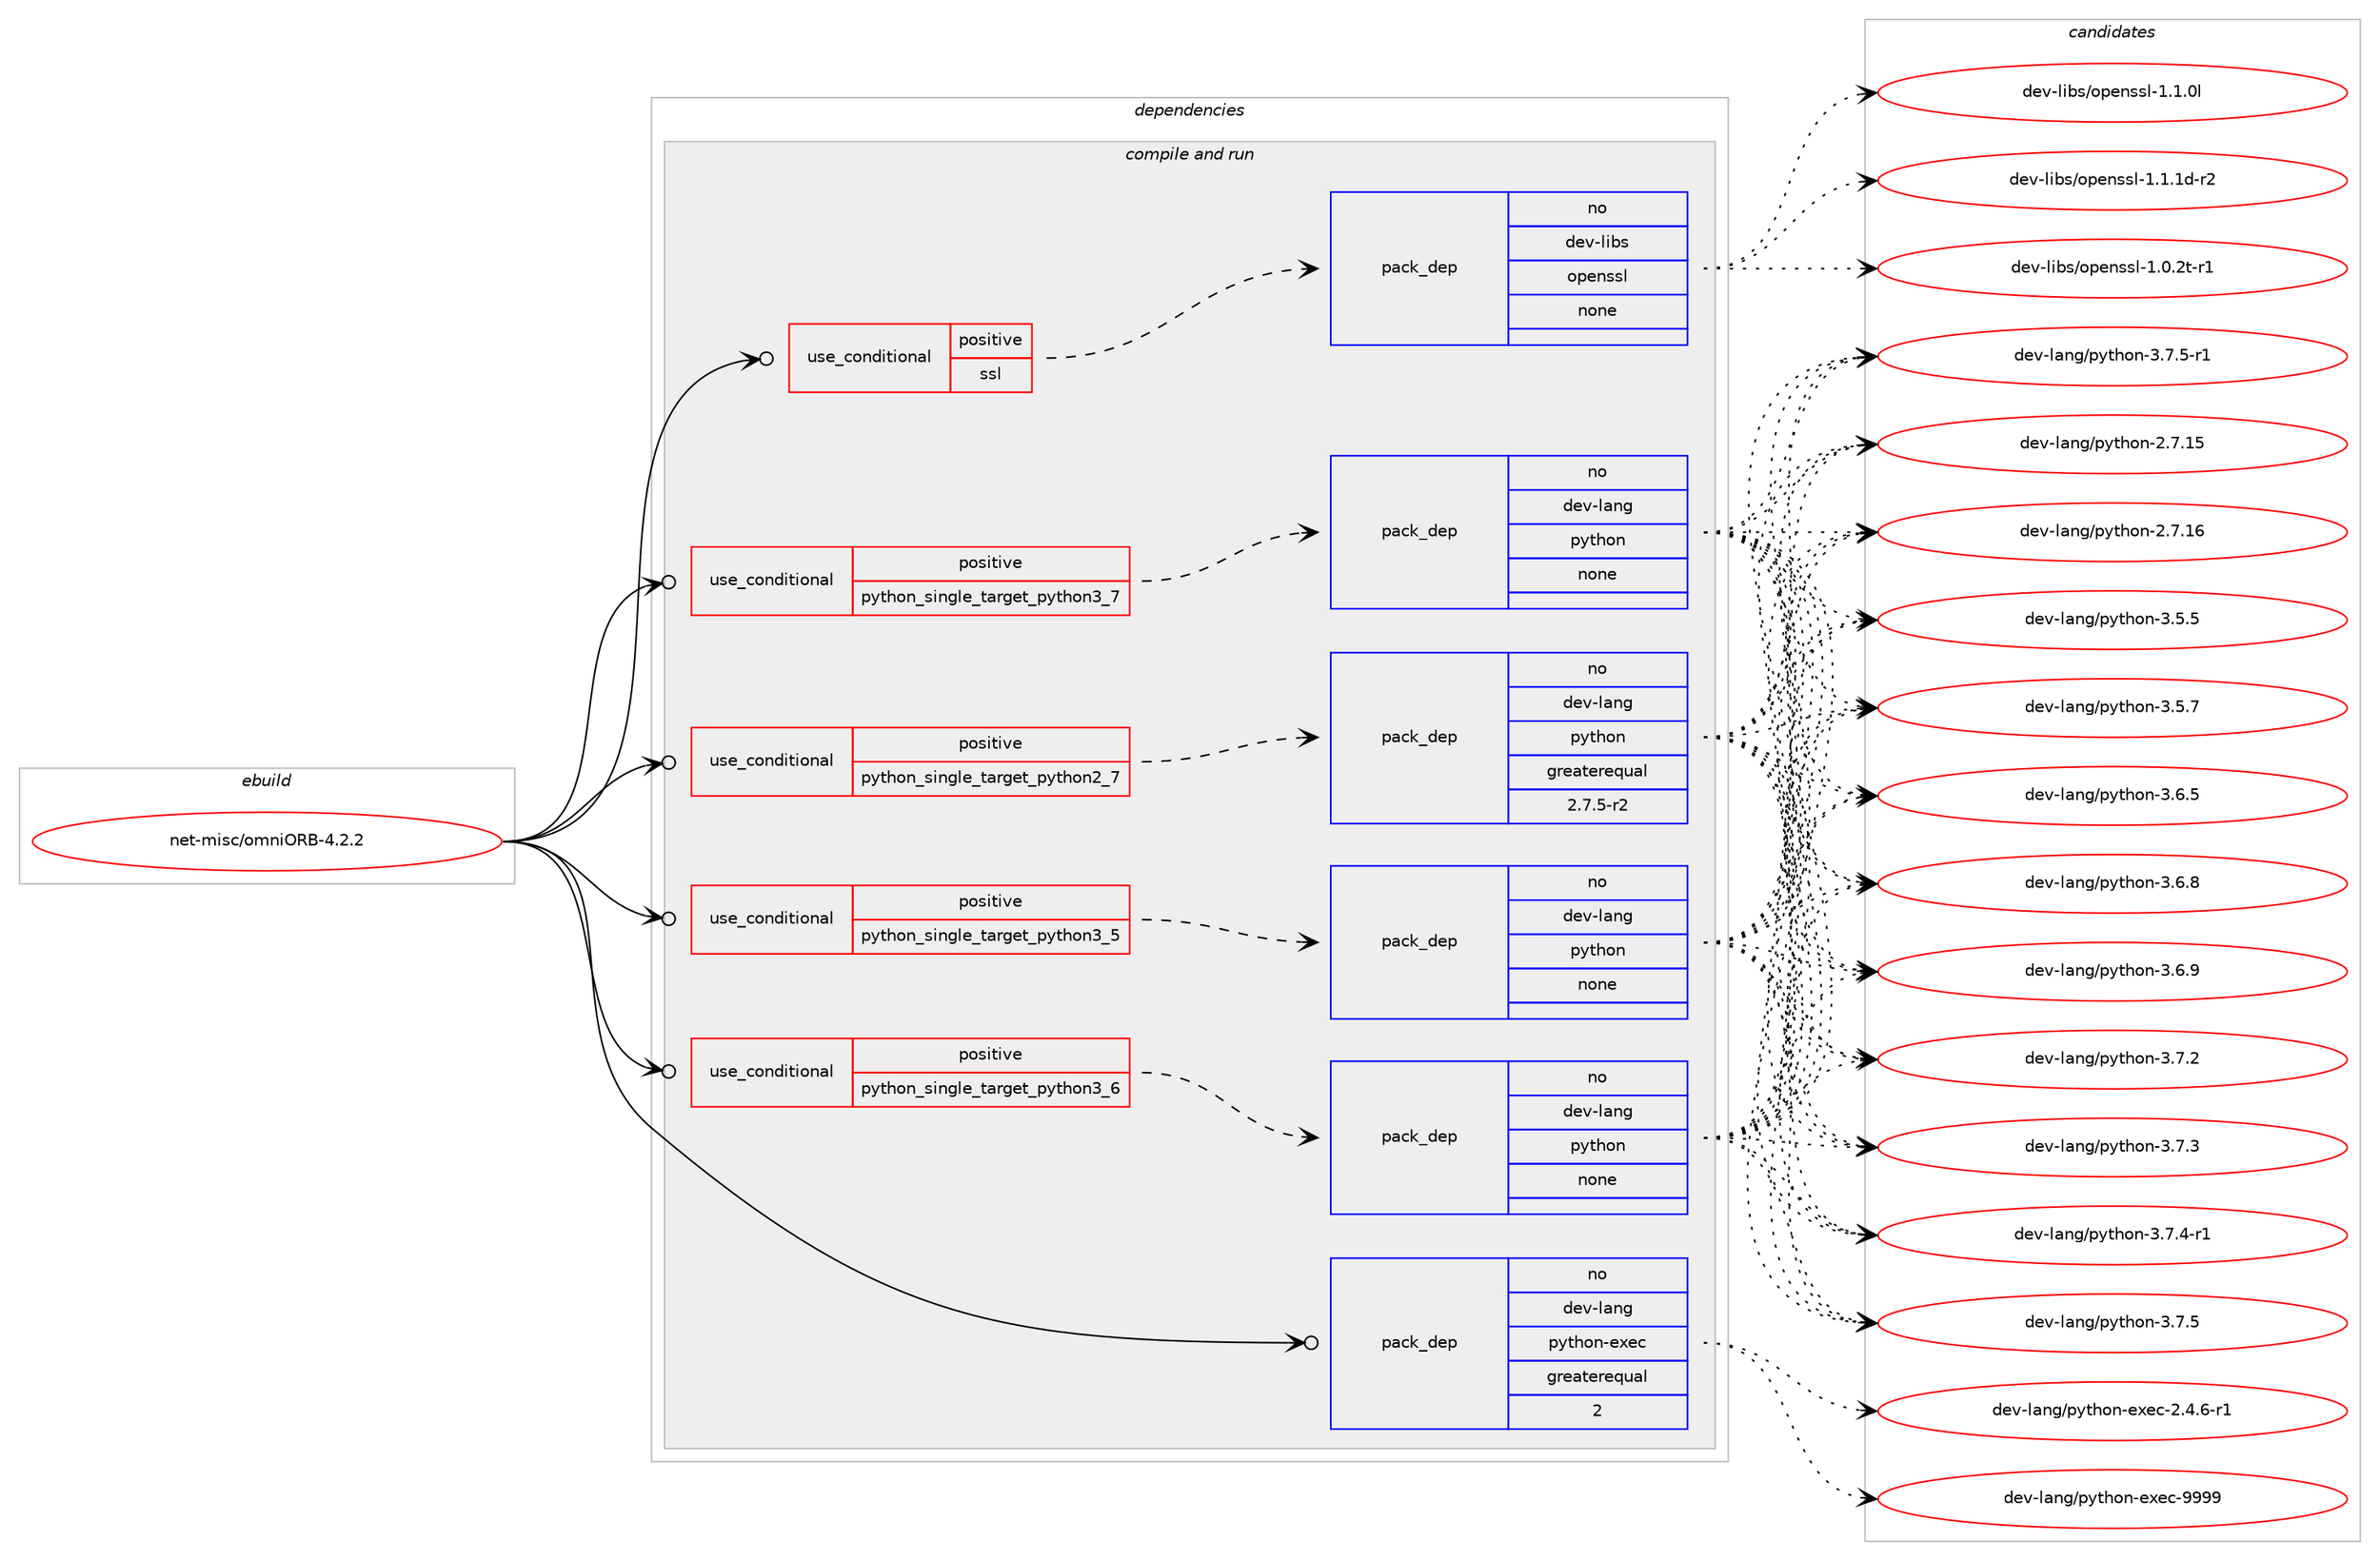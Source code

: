 digraph prolog {

# *************
# Graph options
# *************

newrank=true;
concentrate=true;
compound=true;
graph [rankdir=LR,fontname=Helvetica,fontsize=10,ranksep=1.5];#, ranksep=2.5, nodesep=0.2];
edge  [arrowhead=vee];
node  [fontname=Helvetica,fontsize=10];

# **********
# The ebuild
# **********

subgraph cluster_leftcol {
color=gray;
rank=same;
label=<<i>ebuild</i>>;
id [label="net-misc/omniORB-4.2.2", color=red, width=4, href="../net-misc/omniORB-4.2.2.svg"];
}

# ****************
# The dependencies
# ****************

subgraph cluster_midcol {
color=gray;
label=<<i>dependencies</i>>;
subgraph cluster_compile {
fillcolor="#eeeeee";
style=filled;
label=<<i>compile</i>>;
}
subgraph cluster_compileandrun {
fillcolor="#eeeeee";
style=filled;
label=<<i>compile and run</i>>;
subgraph cond203727 {
dependency835461 [label=<<TABLE BORDER="0" CELLBORDER="1" CELLSPACING="0" CELLPADDING="4"><TR><TD ROWSPAN="3" CELLPADDING="10">use_conditional</TD></TR><TR><TD>positive</TD></TR><TR><TD>python_single_target_python2_7</TD></TR></TABLE>>, shape=none, color=red];
subgraph pack617068 {
dependency835462 [label=<<TABLE BORDER="0" CELLBORDER="1" CELLSPACING="0" CELLPADDING="4" WIDTH="220"><TR><TD ROWSPAN="6" CELLPADDING="30">pack_dep</TD></TR><TR><TD WIDTH="110">no</TD></TR><TR><TD>dev-lang</TD></TR><TR><TD>python</TD></TR><TR><TD>greaterequal</TD></TR><TR><TD>2.7.5-r2</TD></TR></TABLE>>, shape=none, color=blue];
}
dependency835461:e -> dependency835462:w [weight=20,style="dashed",arrowhead="vee"];
}
id:e -> dependency835461:w [weight=20,style="solid",arrowhead="odotvee"];
subgraph cond203728 {
dependency835463 [label=<<TABLE BORDER="0" CELLBORDER="1" CELLSPACING="0" CELLPADDING="4"><TR><TD ROWSPAN="3" CELLPADDING="10">use_conditional</TD></TR><TR><TD>positive</TD></TR><TR><TD>python_single_target_python3_5</TD></TR></TABLE>>, shape=none, color=red];
subgraph pack617069 {
dependency835464 [label=<<TABLE BORDER="0" CELLBORDER="1" CELLSPACING="0" CELLPADDING="4" WIDTH="220"><TR><TD ROWSPAN="6" CELLPADDING="30">pack_dep</TD></TR><TR><TD WIDTH="110">no</TD></TR><TR><TD>dev-lang</TD></TR><TR><TD>python</TD></TR><TR><TD>none</TD></TR><TR><TD></TD></TR></TABLE>>, shape=none, color=blue];
}
dependency835463:e -> dependency835464:w [weight=20,style="dashed",arrowhead="vee"];
}
id:e -> dependency835463:w [weight=20,style="solid",arrowhead="odotvee"];
subgraph cond203729 {
dependency835465 [label=<<TABLE BORDER="0" CELLBORDER="1" CELLSPACING="0" CELLPADDING="4"><TR><TD ROWSPAN="3" CELLPADDING="10">use_conditional</TD></TR><TR><TD>positive</TD></TR><TR><TD>python_single_target_python3_6</TD></TR></TABLE>>, shape=none, color=red];
subgraph pack617070 {
dependency835466 [label=<<TABLE BORDER="0" CELLBORDER="1" CELLSPACING="0" CELLPADDING="4" WIDTH="220"><TR><TD ROWSPAN="6" CELLPADDING="30">pack_dep</TD></TR><TR><TD WIDTH="110">no</TD></TR><TR><TD>dev-lang</TD></TR><TR><TD>python</TD></TR><TR><TD>none</TD></TR><TR><TD></TD></TR></TABLE>>, shape=none, color=blue];
}
dependency835465:e -> dependency835466:w [weight=20,style="dashed",arrowhead="vee"];
}
id:e -> dependency835465:w [weight=20,style="solid",arrowhead="odotvee"];
subgraph cond203730 {
dependency835467 [label=<<TABLE BORDER="0" CELLBORDER="1" CELLSPACING="0" CELLPADDING="4"><TR><TD ROWSPAN="3" CELLPADDING="10">use_conditional</TD></TR><TR><TD>positive</TD></TR><TR><TD>python_single_target_python3_7</TD></TR></TABLE>>, shape=none, color=red];
subgraph pack617071 {
dependency835468 [label=<<TABLE BORDER="0" CELLBORDER="1" CELLSPACING="0" CELLPADDING="4" WIDTH="220"><TR><TD ROWSPAN="6" CELLPADDING="30">pack_dep</TD></TR><TR><TD WIDTH="110">no</TD></TR><TR><TD>dev-lang</TD></TR><TR><TD>python</TD></TR><TR><TD>none</TD></TR><TR><TD></TD></TR></TABLE>>, shape=none, color=blue];
}
dependency835467:e -> dependency835468:w [weight=20,style="dashed",arrowhead="vee"];
}
id:e -> dependency835467:w [weight=20,style="solid",arrowhead="odotvee"];
subgraph cond203731 {
dependency835469 [label=<<TABLE BORDER="0" CELLBORDER="1" CELLSPACING="0" CELLPADDING="4"><TR><TD ROWSPAN="3" CELLPADDING="10">use_conditional</TD></TR><TR><TD>positive</TD></TR><TR><TD>ssl</TD></TR></TABLE>>, shape=none, color=red];
subgraph pack617072 {
dependency835470 [label=<<TABLE BORDER="0" CELLBORDER="1" CELLSPACING="0" CELLPADDING="4" WIDTH="220"><TR><TD ROWSPAN="6" CELLPADDING="30">pack_dep</TD></TR><TR><TD WIDTH="110">no</TD></TR><TR><TD>dev-libs</TD></TR><TR><TD>openssl</TD></TR><TR><TD>none</TD></TR><TR><TD></TD></TR></TABLE>>, shape=none, color=blue];
}
dependency835469:e -> dependency835470:w [weight=20,style="dashed",arrowhead="vee"];
}
id:e -> dependency835469:w [weight=20,style="solid",arrowhead="odotvee"];
subgraph pack617073 {
dependency835471 [label=<<TABLE BORDER="0" CELLBORDER="1" CELLSPACING="0" CELLPADDING="4" WIDTH="220"><TR><TD ROWSPAN="6" CELLPADDING="30">pack_dep</TD></TR><TR><TD WIDTH="110">no</TD></TR><TR><TD>dev-lang</TD></TR><TR><TD>python-exec</TD></TR><TR><TD>greaterequal</TD></TR><TR><TD>2</TD></TR></TABLE>>, shape=none, color=blue];
}
id:e -> dependency835471:w [weight=20,style="solid",arrowhead="odotvee"];
}
subgraph cluster_run {
fillcolor="#eeeeee";
style=filled;
label=<<i>run</i>>;
}
}

# **************
# The candidates
# **************

subgraph cluster_choices {
rank=same;
color=gray;
label=<<i>candidates</i>>;

subgraph choice617068 {
color=black;
nodesep=1;
choice10010111845108971101034711212111610411111045504655464953 [label="dev-lang/python-2.7.15", color=red, width=4,href="../dev-lang/python-2.7.15.svg"];
choice10010111845108971101034711212111610411111045504655464954 [label="dev-lang/python-2.7.16", color=red, width=4,href="../dev-lang/python-2.7.16.svg"];
choice100101118451089711010347112121116104111110455146534653 [label="dev-lang/python-3.5.5", color=red, width=4,href="../dev-lang/python-3.5.5.svg"];
choice100101118451089711010347112121116104111110455146534655 [label="dev-lang/python-3.5.7", color=red, width=4,href="../dev-lang/python-3.5.7.svg"];
choice100101118451089711010347112121116104111110455146544653 [label="dev-lang/python-3.6.5", color=red, width=4,href="../dev-lang/python-3.6.5.svg"];
choice100101118451089711010347112121116104111110455146544656 [label="dev-lang/python-3.6.8", color=red, width=4,href="../dev-lang/python-3.6.8.svg"];
choice100101118451089711010347112121116104111110455146544657 [label="dev-lang/python-3.6.9", color=red, width=4,href="../dev-lang/python-3.6.9.svg"];
choice100101118451089711010347112121116104111110455146554650 [label="dev-lang/python-3.7.2", color=red, width=4,href="../dev-lang/python-3.7.2.svg"];
choice100101118451089711010347112121116104111110455146554651 [label="dev-lang/python-3.7.3", color=red, width=4,href="../dev-lang/python-3.7.3.svg"];
choice1001011184510897110103471121211161041111104551465546524511449 [label="dev-lang/python-3.7.4-r1", color=red, width=4,href="../dev-lang/python-3.7.4-r1.svg"];
choice100101118451089711010347112121116104111110455146554653 [label="dev-lang/python-3.7.5", color=red, width=4,href="../dev-lang/python-3.7.5.svg"];
choice1001011184510897110103471121211161041111104551465546534511449 [label="dev-lang/python-3.7.5-r1", color=red, width=4,href="../dev-lang/python-3.7.5-r1.svg"];
dependency835462:e -> choice10010111845108971101034711212111610411111045504655464953:w [style=dotted,weight="100"];
dependency835462:e -> choice10010111845108971101034711212111610411111045504655464954:w [style=dotted,weight="100"];
dependency835462:e -> choice100101118451089711010347112121116104111110455146534653:w [style=dotted,weight="100"];
dependency835462:e -> choice100101118451089711010347112121116104111110455146534655:w [style=dotted,weight="100"];
dependency835462:e -> choice100101118451089711010347112121116104111110455146544653:w [style=dotted,weight="100"];
dependency835462:e -> choice100101118451089711010347112121116104111110455146544656:w [style=dotted,weight="100"];
dependency835462:e -> choice100101118451089711010347112121116104111110455146544657:w [style=dotted,weight="100"];
dependency835462:e -> choice100101118451089711010347112121116104111110455146554650:w [style=dotted,weight="100"];
dependency835462:e -> choice100101118451089711010347112121116104111110455146554651:w [style=dotted,weight="100"];
dependency835462:e -> choice1001011184510897110103471121211161041111104551465546524511449:w [style=dotted,weight="100"];
dependency835462:e -> choice100101118451089711010347112121116104111110455146554653:w [style=dotted,weight="100"];
dependency835462:e -> choice1001011184510897110103471121211161041111104551465546534511449:w [style=dotted,weight="100"];
}
subgraph choice617069 {
color=black;
nodesep=1;
choice10010111845108971101034711212111610411111045504655464953 [label="dev-lang/python-2.7.15", color=red, width=4,href="../dev-lang/python-2.7.15.svg"];
choice10010111845108971101034711212111610411111045504655464954 [label="dev-lang/python-2.7.16", color=red, width=4,href="../dev-lang/python-2.7.16.svg"];
choice100101118451089711010347112121116104111110455146534653 [label="dev-lang/python-3.5.5", color=red, width=4,href="../dev-lang/python-3.5.5.svg"];
choice100101118451089711010347112121116104111110455146534655 [label="dev-lang/python-3.5.7", color=red, width=4,href="../dev-lang/python-3.5.7.svg"];
choice100101118451089711010347112121116104111110455146544653 [label="dev-lang/python-3.6.5", color=red, width=4,href="../dev-lang/python-3.6.5.svg"];
choice100101118451089711010347112121116104111110455146544656 [label="dev-lang/python-3.6.8", color=red, width=4,href="../dev-lang/python-3.6.8.svg"];
choice100101118451089711010347112121116104111110455146544657 [label="dev-lang/python-3.6.9", color=red, width=4,href="../dev-lang/python-3.6.9.svg"];
choice100101118451089711010347112121116104111110455146554650 [label="dev-lang/python-3.7.2", color=red, width=4,href="../dev-lang/python-3.7.2.svg"];
choice100101118451089711010347112121116104111110455146554651 [label="dev-lang/python-3.7.3", color=red, width=4,href="../dev-lang/python-3.7.3.svg"];
choice1001011184510897110103471121211161041111104551465546524511449 [label="dev-lang/python-3.7.4-r1", color=red, width=4,href="../dev-lang/python-3.7.4-r1.svg"];
choice100101118451089711010347112121116104111110455146554653 [label="dev-lang/python-3.7.5", color=red, width=4,href="../dev-lang/python-3.7.5.svg"];
choice1001011184510897110103471121211161041111104551465546534511449 [label="dev-lang/python-3.7.5-r1", color=red, width=4,href="../dev-lang/python-3.7.5-r1.svg"];
dependency835464:e -> choice10010111845108971101034711212111610411111045504655464953:w [style=dotted,weight="100"];
dependency835464:e -> choice10010111845108971101034711212111610411111045504655464954:w [style=dotted,weight="100"];
dependency835464:e -> choice100101118451089711010347112121116104111110455146534653:w [style=dotted,weight="100"];
dependency835464:e -> choice100101118451089711010347112121116104111110455146534655:w [style=dotted,weight="100"];
dependency835464:e -> choice100101118451089711010347112121116104111110455146544653:w [style=dotted,weight="100"];
dependency835464:e -> choice100101118451089711010347112121116104111110455146544656:w [style=dotted,weight="100"];
dependency835464:e -> choice100101118451089711010347112121116104111110455146544657:w [style=dotted,weight="100"];
dependency835464:e -> choice100101118451089711010347112121116104111110455146554650:w [style=dotted,weight="100"];
dependency835464:e -> choice100101118451089711010347112121116104111110455146554651:w [style=dotted,weight="100"];
dependency835464:e -> choice1001011184510897110103471121211161041111104551465546524511449:w [style=dotted,weight="100"];
dependency835464:e -> choice100101118451089711010347112121116104111110455146554653:w [style=dotted,weight="100"];
dependency835464:e -> choice1001011184510897110103471121211161041111104551465546534511449:w [style=dotted,weight="100"];
}
subgraph choice617070 {
color=black;
nodesep=1;
choice10010111845108971101034711212111610411111045504655464953 [label="dev-lang/python-2.7.15", color=red, width=4,href="../dev-lang/python-2.7.15.svg"];
choice10010111845108971101034711212111610411111045504655464954 [label="dev-lang/python-2.7.16", color=red, width=4,href="../dev-lang/python-2.7.16.svg"];
choice100101118451089711010347112121116104111110455146534653 [label="dev-lang/python-3.5.5", color=red, width=4,href="../dev-lang/python-3.5.5.svg"];
choice100101118451089711010347112121116104111110455146534655 [label="dev-lang/python-3.5.7", color=red, width=4,href="../dev-lang/python-3.5.7.svg"];
choice100101118451089711010347112121116104111110455146544653 [label="dev-lang/python-3.6.5", color=red, width=4,href="../dev-lang/python-3.6.5.svg"];
choice100101118451089711010347112121116104111110455146544656 [label="dev-lang/python-3.6.8", color=red, width=4,href="../dev-lang/python-3.6.8.svg"];
choice100101118451089711010347112121116104111110455146544657 [label="dev-lang/python-3.6.9", color=red, width=4,href="../dev-lang/python-3.6.9.svg"];
choice100101118451089711010347112121116104111110455146554650 [label="dev-lang/python-3.7.2", color=red, width=4,href="../dev-lang/python-3.7.2.svg"];
choice100101118451089711010347112121116104111110455146554651 [label="dev-lang/python-3.7.3", color=red, width=4,href="../dev-lang/python-3.7.3.svg"];
choice1001011184510897110103471121211161041111104551465546524511449 [label="dev-lang/python-3.7.4-r1", color=red, width=4,href="../dev-lang/python-3.7.4-r1.svg"];
choice100101118451089711010347112121116104111110455146554653 [label="dev-lang/python-3.7.5", color=red, width=4,href="../dev-lang/python-3.7.5.svg"];
choice1001011184510897110103471121211161041111104551465546534511449 [label="dev-lang/python-3.7.5-r1", color=red, width=4,href="../dev-lang/python-3.7.5-r1.svg"];
dependency835466:e -> choice10010111845108971101034711212111610411111045504655464953:w [style=dotted,weight="100"];
dependency835466:e -> choice10010111845108971101034711212111610411111045504655464954:w [style=dotted,weight="100"];
dependency835466:e -> choice100101118451089711010347112121116104111110455146534653:w [style=dotted,weight="100"];
dependency835466:e -> choice100101118451089711010347112121116104111110455146534655:w [style=dotted,weight="100"];
dependency835466:e -> choice100101118451089711010347112121116104111110455146544653:w [style=dotted,weight="100"];
dependency835466:e -> choice100101118451089711010347112121116104111110455146544656:w [style=dotted,weight="100"];
dependency835466:e -> choice100101118451089711010347112121116104111110455146544657:w [style=dotted,weight="100"];
dependency835466:e -> choice100101118451089711010347112121116104111110455146554650:w [style=dotted,weight="100"];
dependency835466:e -> choice100101118451089711010347112121116104111110455146554651:w [style=dotted,weight="100"];
dependency835466:e -> choice1001011184510897110103471121211161041111104551465546524511449:w [style=dotted,weight="100"];
dependency835466:e -> choice100101118451089711010347112121116104111110455146554653:w [style=dotted,weight="100"];
dependency835466:e -> choice1001011184510897110103471121211161041111104551465546534511449:w [style=dotted,weight="100"];
}
subgraph choice617071 {
color=black;
nodesep=1;
choice10010111845108971101034711212111610411111045504655464953 [label="dev-lang/python-2.7.15", color=red, width=4,href="../dev-lang/python-2.7.15.svg"];
choice10010111845108971101034711212111610411111045504655464954 [label="dev-lang/python-2.7.16", color=red, width=4,href="../dev-lang/python-2.7.16.svg"];
choice100101118451089711010347112121116104111110455146534653 [label="dev-lang/python-3.5.5", color=red, width=4,href="../dev-lang/python-3.5.5.svg"];
choice100101118451089711010347112121116104111110455146534655 [label="dev-lang/python-3.5.7", color=red, width=4,href="../dev-lang/python-3.5.7.svg"];
choice100101118451089711010347112121116104111110455146544653 [label="dev-lang/python-3.6.5", color=red, width=4,href="../dev-lang/python-3.6.5.svg"];
choice100101118451089711010347112121116104111110455146544656 [label="dev-lang/python-3.6.8", color=red, width=4,href="../dev-lang/python-3.6.8.svg"];
choice100101118451089711010347112121116104111110455146544657 [label="dev-lang/python-3.6.9", color=red, width=4,href="../dev-lang/python-3.6.9.svg"];
choice100101118451089711010347112121116104111110455146554650 [label="dev-lang/python-3.7.2", color=red, width=4,href="../dev-lang/python-3.7.2.svg"];
choice100101118451089711010347112121116104111110455146554651 [label="dev-lang/python-3.7.3", color=red, width=4,href="../dev-lang/python-3.7.3.svg"];
choice1001011184510897110103471121211161041111104551465546524511449 [label="dev-lang/python-3.7.4-r1", color=red, width=4,href="../dev-lang/python-3.7.4-r1.svg"];
choice100101118451089711010347112121116104111110455146554653 [label="dev-lang/python-3.7.5", color=red, width=4,href="../dev-lang/python-3.7.5.svg"];
choice1001011184510897110103471121211161041111104551465546534511449 [label="dev-lang/python-3.7.5-r1", color=red, width=4,href="../dev-lang/python-3.7.5-r1.svg"];
dependency835468:e -> choice10010111845108971101034711212111610411111045504655464953:w [style=dotted,weight="100"];
dependency835468:e -> choice10010111845108971101034711212111610411111045504655464954:w [style=dotted,weight="100"];
dependency835468:e -> choice100101118451089711010347112121116104111110455146534653:w [style=dotted,weight="100"];
dependency835468:e -> choice100101118451089711010347112121116104111110455146534655:w [style=dotted,weight="100"];
dependency835468:e -> choice100101118451089711010347112121116104111110455146544653:w [style=dotted,weight="100"];
dependency835468:e -> choice100101118451089711010347112121116104111110455146544656:w [style=dotted,weight="100"];
dependency835468:e -> choice100101118451089711010347112121116104111110455146544657:w [style=dotted,weight="100"];
dependency835468:e -> choice100101118451089711010347112121116104111110455146554650:w [style=dotted,weight="100"];
dependency835468:e -> choice100101118451089711010347112121116104111110455146554651:w [style=dotted,weight="100"];
dependency835468:e -> choice1001011184510897110103471121211161041111104551465546524511449:w [style=dotted,weight="100"];
dependency835468:e -> choice100101118451089711010347112121116104111110455146554653:w [style=dotted,weight="100"];
dependency835468:e -> choice1001011184510897110103471121211161041111104551465546534511449:w [style=dotted,weight="100"];
}
subgraph choice617072 {
color=black;
nodesep=1;
choice1001011184510810598115471111121011101151151084549464846501164511449 [label="dev-libs/openssl-1.0.2t-r1", color=red, width=4,href="../dev-libs/openssl-1.0.2t-r1.svg"];
choice100101118451081059811547111112101110115115108454946494648108 [label="dev-libs/openssl-1.1.0l", color=red, width=4,href="../dev-libs/openssl-1.1.0l.svg"];
choice1001011184510810598115471111121011101151151084549464946491004511450 [label="dev-libs/openssl-1.1.1d-r2", color=red, width=4,href="../dev-libs/openssl-1.1.1d-r2.svg"];
dependency835470:e -> choice1001011184510810598115471111121011101151151084549464846501164511449:w [style=dotted,weight="100"];
dependency835470:e -> choice100101118451081059811547111112101110115115108454946494648108:w [style=dotted,weight="100"];
dependency835470:e -> choice1001011184510810598115471111121011101151151084549464946491004511450:w [style=dotted,weight="100"];
}
subgraph choice617073 {
color=black;
nodesep=1;
choice10010111845108971101034711212111610411111045101120101994550465246544511449 [label="dev-lang/python-exec-2.4.6-r1", color=red, width=4,href="../dev-lang/python-exec-2.4.6-r1.svg"];
choice10010111845108971101034711212111610411111045101120101994557575757 [label="dev-lang/python-exec-9999", color=red, width=4,href="../dev-lang/python-exec-9999.svg"];
dependency835471:e -> choice10010111845108971101034711212111610411111045101120101994550465246544511449:w [style=dotted,weight="100"];
dependency835471:e -> choice10010111845108971101034711212111610411111045101120101994557575757:w [style=dotted,weight="100"];
}
}

}

